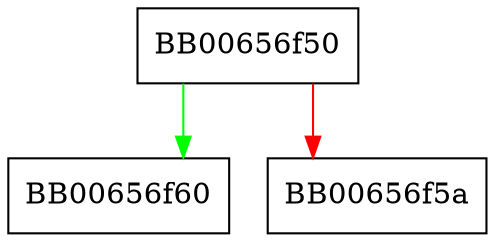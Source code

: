 digraph UI_get_result_string_length {
  node [shape="box"];
  graph [splines=ortho];
  BB00656f50 -> BB00656f60 [color="green"];
  BB00656f50 -> BB00656f5a [color="red"];
}